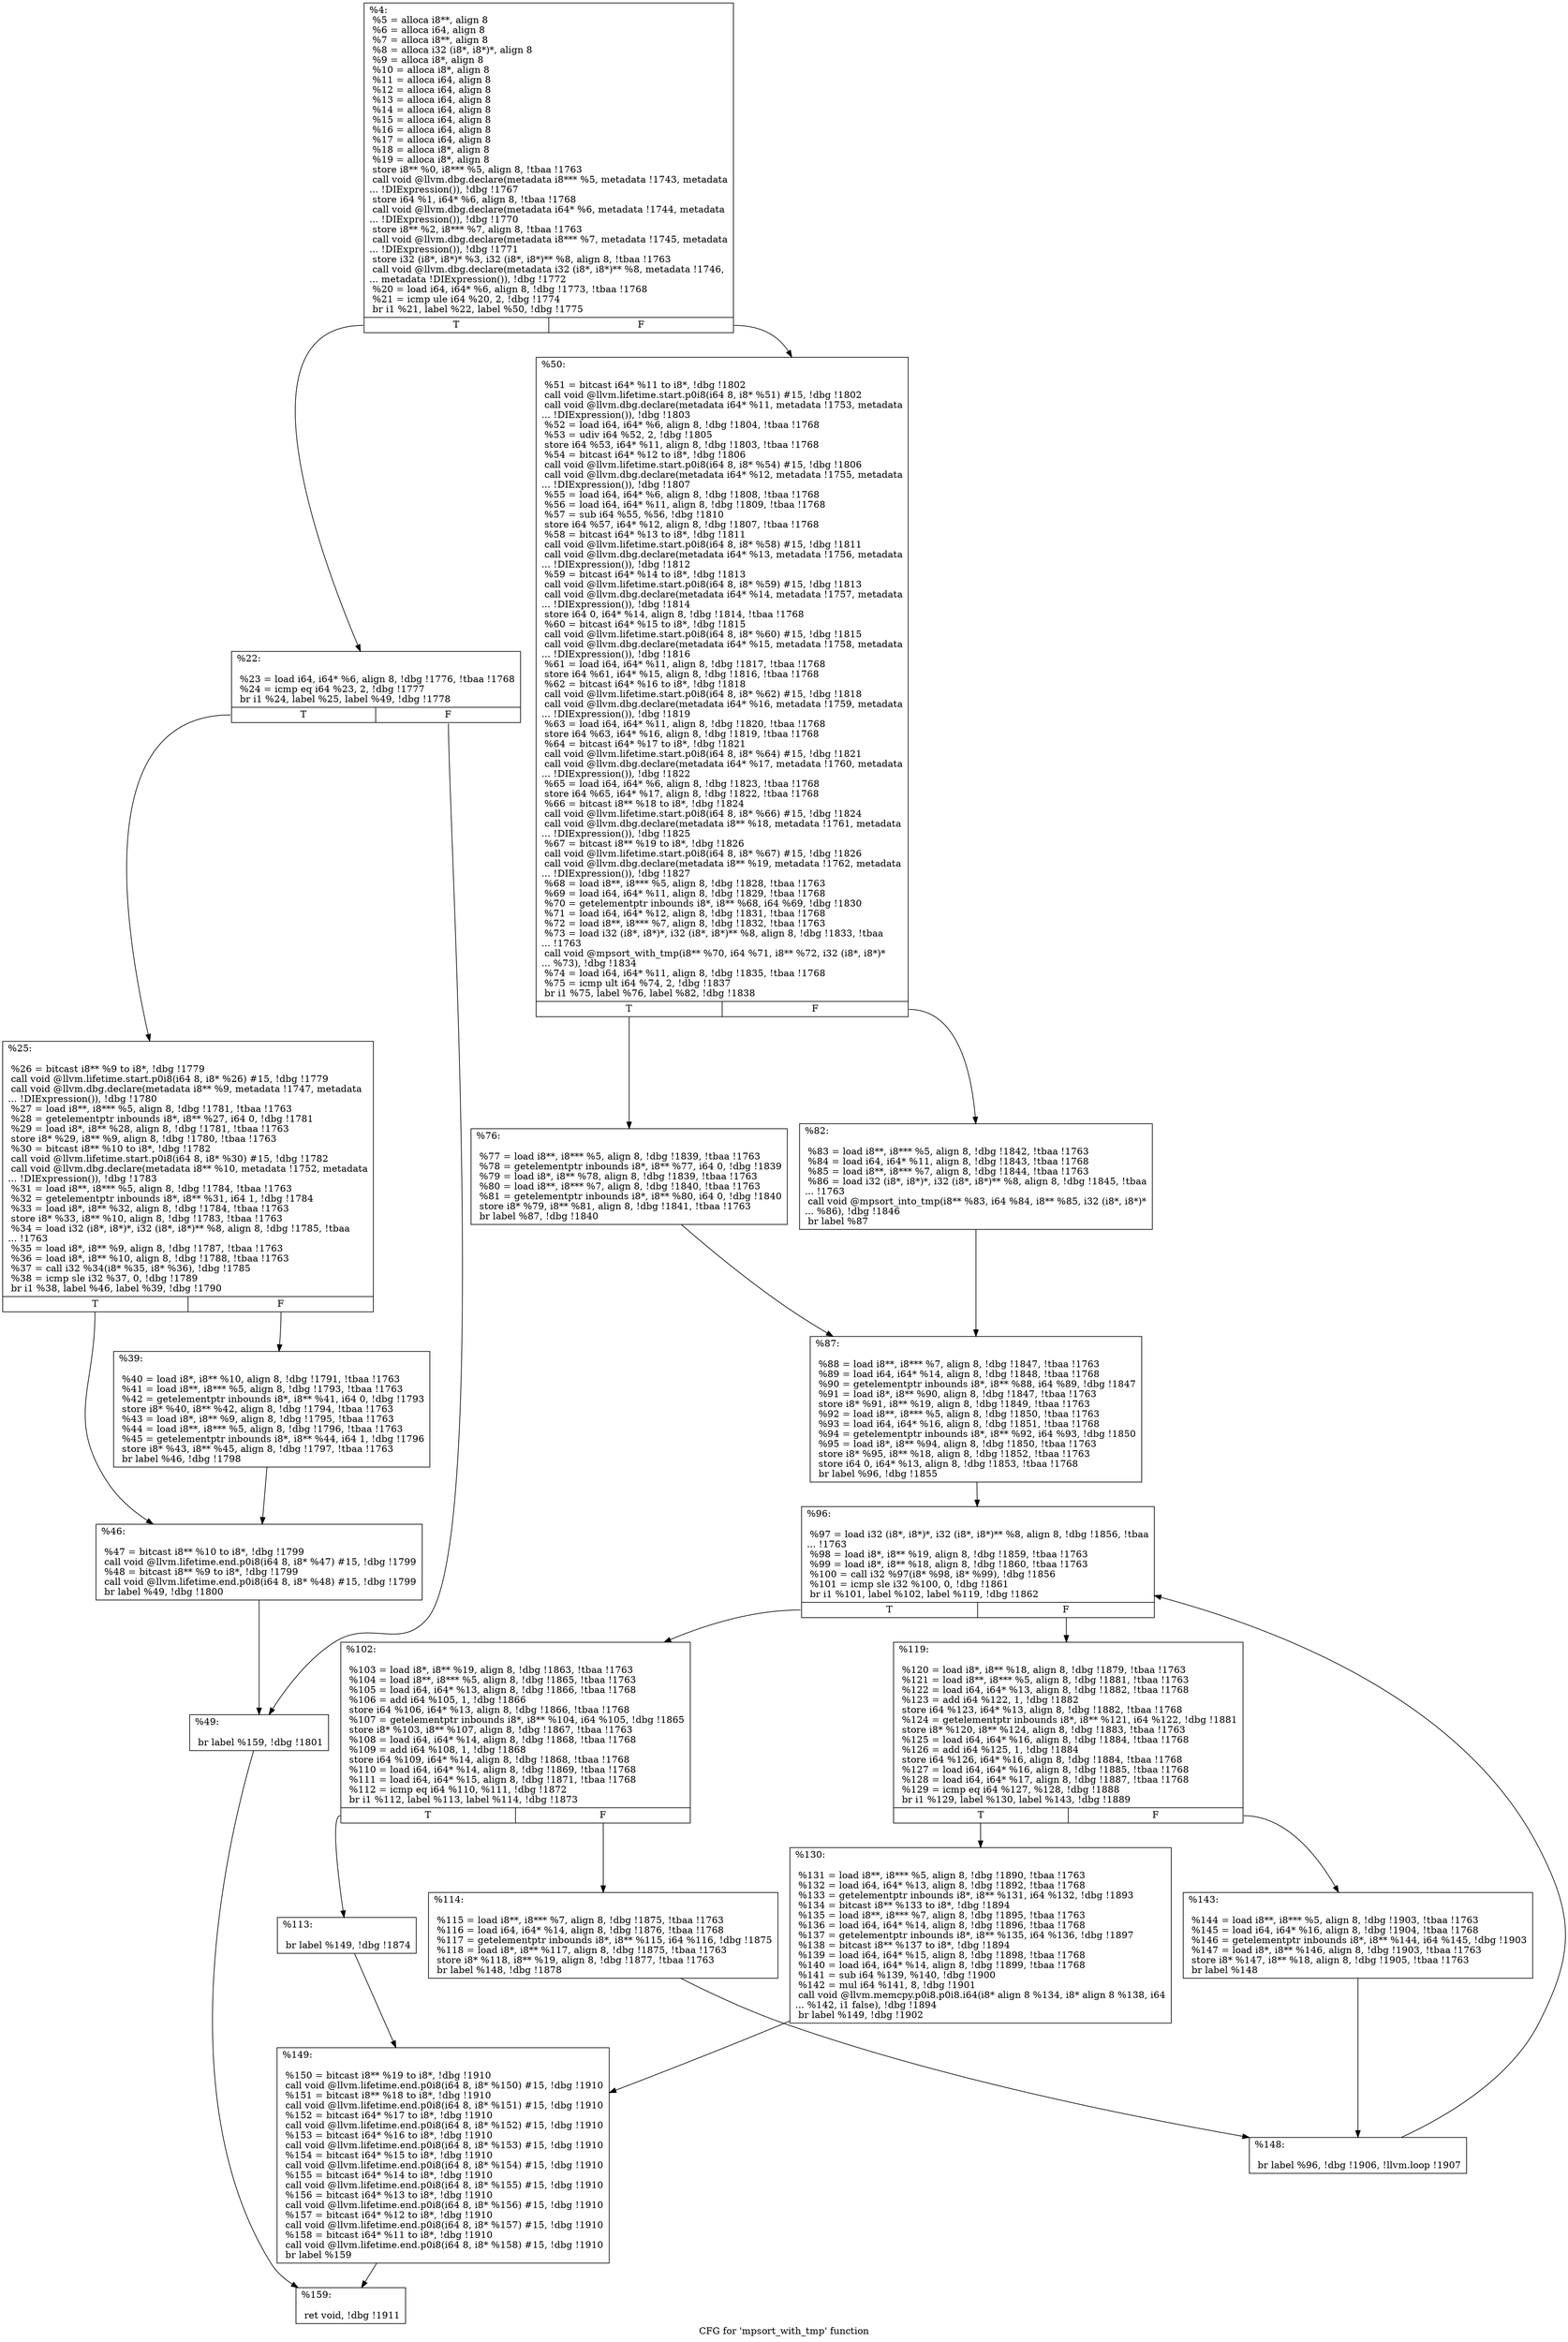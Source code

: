 digraph "CFG for 'mpsort_with_tmp' function" {
	label="CFG for 'mpsort_with_tmp' function";

	Node0x1d86a70 [shape=record,label="{%4:\l  %5 = alloca i8**, align 8\l  %6 = alloca i64, align 8\l  %7 = alloca i8**, align 8\l  %8 = alloca i32 (i8*, i8*)*, align 8\l  %9 = alloca i8*, align 8\l  %10 = alloca i8*, align 8\l  %11 = alloca i64, align 8\l  %12 = alloca i64, align 8\l  %13 = alloca i64, align 8\l  %14 = alloca i64, align 8\l  %15 = alloca i64, align 8\l  %16 = alloca i64, align 8\l  %17 = alloca i64, align 8\l  %18 = alloca i8*, align 8\l  %19 = alloca i8*, align 8\l  store i8** %0, i8*** %5, align 8, !tbaa !1763\l  call void @llvm.dbg.declare(metadata i8*** %5, metadata !1743, metadata\l... !DIExpression()), !dbg !1767\l  store i64 %1, i64* %6, align 8, !tbaa !1768\l  call void @llvm.dbg.declare(metadata i64* %6, metadata !1744, metadata\l... !DIExpression()), !dbg !1770\l  store i8** %2, i8*** %7, align 8, !tbaa !1763\l  call void @llvm.dbg.declare(metadata i8*** %7, metadata !1745, metadata\l... !DIExpression()), !dbg !1771\l  store i32 (i8*, i8*)* %3, i32 (i8*, i8*)** %8, align 8, !tbaa !1763\l  call void @llvm.dbg.declare(metadata i32 (i8*, i8*)** %8, metadata !1746,\l... metadata !DIExpression()), !dbg !1772\l  %20 = load i64, i64* %6, align 8, !dbg !1773, !tbaa !1768\l  %21 = icmp ule i64 %20, 2, !dbg !1774\l  br i1 %21, label %22, label %50, !dbg !1775\l|{<s0>T|<s1>F}}"];
	Node0x1d86a70:s0 -> Node0x1d90b50;
	Node0x1d86a70:s1 -> Node0x1d90ce0;
	Node0x1d90b50 [shape=record,label="{%22:\l\l  %23 = load i64, i64* %6, align 8, !dbg !1776, !tbaa !1768\l  %24 = icmp eq i64 %23, 2, !dbg !1777\l  br i1 %24, label %25, label %49, !dbg !1778\l|{<s0>T|<s1>F}}"];
	Node0x1d90b50:s0 -> Node0x1d90ba0;
	Node0x1d90b50:s1 -> Node0x1d90c90;
	Node0x1d90ba0 [shape=record,label="{%25:\l\l  %26 = bitcast i8** %9 to i8*, !dbg !1779\l  call void @llvm.lifetime.start.p0i8(i64 8, i8* %26) #15, !dbg !1779\l  call void @llvm.dbg.declare(metadata i8** %9, metadata !1747, metadata\l... !DIExpression()), !dbg !1780\l  %27 = load i8**, i8*** %5, align 8, !dbg !1781, !tbaa !1763\l  %28 = getelementptr inbounds i8*, i8** %27, i64 0, !dbg !1781\l  %29 = load i8*, i8** %28, align 8, !dbg !1781, !tbaa !1763\l  store i8* %29, i8** %9, align 8, !dbg !1780, !tbaa !1763\l  %30 = bitcast i8** %10 to i8*, !dbg !1782\l  call void @llvm.lifetime.start.p0i8(i64 8, i8* %30) #15, !dbg !1782\l  call void @llvm.dbg.declare(metadata i8** %10, metadata !1752, metadata\l... !DIExpression()), !dbg !1783\l  %31 = load i8**, i8*** %5, align 8, !dbg !1784, !tbaa !1763\l  %32 = getelementptr inbounds i8*, i8** %31, i64 1, !dbg !1784\l  %33 = load i8*, i8** %32, align 8, !dbg !1784, !tbaa !1763\l  store i8* %33, i8** %10, align 8, !dbg !1783, !tbaa !1763\l  %34 = load i32 (i8*, i8*)*, i32 (i8*, i8*)** %8, align 8, !dbg !1785, !tbaa\l... !1763\l  %35 = load i8*, i8** %9, align 8, !dbg !1787, !tbaa !1763\l  %36 = load i8*, i8** %10, align 8, !dbg !1788, !tbaa !1763\l  %37 = call i32 %34(i8* %35, i8* %36), !dbg !1785\l  %38 = icmp sle i32 %37, 0, !dbg !1789\l  br i1 %38, label %46, label %39, !dbg !1790\l|{<s0>T|<s1>F}}"];
	Node0x1d90ba0:s0 -> Node0x1d90c40;
	Node0x1d90ba0:s1 -> Node0x1d90bf0;
	Node0x1d90bf0 [shape=record,label="{%39:\l\l  %40 = load i8*, i8** %10, align 8, !dbg !1791, !tbaa !1763\l  %41 = load i8**, i8*** %5, align 8, !dbg !1793, !tbaa !1763\l  %42 = getelementptr inbounds i8*, i8** %41, i64 0, !dbg !1793\l  store i8* %40, i8** %42, align 8, !dbg !1794, !tbaa !1763\l  %43 = load i8*, i8** %9, align 8, !dbg !1795, !tbaa !1763\l  %44 = load i8**, i8*** %5, align 8, !dbg !1796, !tbaa !1763\l  %45 = getelementptr inbounds i8*, i8** %44, i64 1, !dbg !1796\l  store i8* %43, i8** %45, align 8, !dbg !1797, !tbaa !1763\l  br label %46, !dbg !1798\l}"];
	Node0x1d90bf0 -> Node0x1d90c40;
	Node0x1d90c40 [shape=record,label="{%46:\l\l  %47 = bitcast i8** %10 to i8*, !dbg !1799\l  call void @llvm.lifetime.end.p0i8(i64 8, i8* %47) #15, !dbg !1799\l  %48 = bitcast i8** %9 to i8*, !dbg !1799\l  call void @llvm.lifetime.end.p0i8(i64 8, i8* %48) #15, !dbg !1799\l  br label %49, !dbg !1800\l}"];
	Node0x1d90c40 -> Node0x1d90c90;
	Node0x1d90c90 [shape=record,label="{%49:\l\l  br label %159, !dbg !1801\l}"];
	Node0x1d90c90 -> Node0x1d910f0;
	Node0x1d90ce0 [shape=record,label="{%50:\l\l  %51 = bitcast i64* %11 to i8*, !dbg !1802\l  call void @llvm.lifetime.start.p0i8(i64 8, i8* %51) #15, !dbg !1802\l  call void @llvm.dbg.declare(metadata i64* %11, metadata !1753, metadata\l... !DIExpression()), !dbg !1803\l  %52 = load i64, i64* %6, align 8, !dbg !1804, !tbaa !1768\l  %53 = udiv i64 %52, 2, !dbg !1805\l  store i64 %53, i64* %11, align 8, !dbg !1803, !tbaa !1768\l  %54 = bitcast i64* %12 to i8*, !dbg !1806\l  call void @llvm.lifetime.start.p0i8(i64 8, i8* %54) #15, !dbg !1806\l  call void @llvm.dbg.declare(metadata i64* %12, metadata !1755, metadata\l... !DIExpression()), !dbg !1807\l  %55 = load i64, i64* %6, align 8, !dbg !1808, !tbaa !1768\l  %56 = load i64, i64* %11, align 8, !dbg !1809, !tbaa !1768\l  %57 = sub i64 %55, %56, !dbg !1810\l  store i64 %57, i64* %12, align 8, !dbg !1807, !tbaa !1768\l  %58 = bitcast i64* %13 to i8*, !dbg !1811\l  call void @llvm.lifetime.start.p0i8(i64 8, i8* %58) #15, !dbg !1811\l  call void @llvm.dbg.declare(metadata i64* %13, metadata !1756, metadata\l... !DIExpression()), !dbg !1812\l  %59 = bitcast i64* %14 to i8*, !dbg !1813\l  call void @llvm.lifetime.start.p0i8(i64 8, i8* %59) #15, !dbg !1813\l  call void @llvm.dbg.declare(metadata i64* %14, metadata !1757, metadata\l... !DIExpression()), !dbg !1814\l  store i64 0, i64* %14, align 8, !dbg !1814, !tbaa !1768\l  %60 = bitcast i64* %15 to i8*, !dbg !1815\l  call void @llvm.lifetime.start.p0i8(i64 8, i8* %60) #15, !dbg !1815\l  call void @llvm.dbg.declare(metadata i64* %15, metadata !1758, metadata\l... !DIExpression()), !dbg !1816\l  %61 = load i64, i64* %11, align 8, !dbg !1817, !tbaa !1768\l  store i64 %61, i64* %15, align 8, !dbg !1816, !tbaa !1768\l  %62 = bitcast i64* %16 to i8*, !dbg !1818\l  call void @llvm.lifetime.start.p0i8(i64 8, i8* %62) #15, !dbg !1818\l  call void @llvm.dbg.declare(metadata i64* %16, metadata !1759, metadata\l... !DIExpression()), !dbg !1819\l  %63 = load i64, i64* %11, align 8, !dbg !1820, !tbaa !1768\l  store i64 %63, i64* %16, align 8, !dbg !1819, !tbaa !1768\l  %64 = bitcast i64* %17 to i8*, !dbg !1821\l  call void @llvm.lifetime.start.p0i8(i64 8, i8* %64) #15, !dbg !1821\l  call void @llvm.dbg.declare(metadata i64* %17, metadata !1760, metadata\l... !DIExpression()), !dbg !1822\l  %65 = load i64, i64* %6, align 8, !dbg !1823, !tbaa !1768\l  store i64 %65, i64* %17, align 8, !dbg !1822, !tbaa !1768\l  %66 = bitcast i8** %18 to i8*, !dbg !1824\l  call void @llvm.lifetime.start.p0i8(i64 8, i8* %66) #15, !dbg !1824\l  call void @llvm.dbg.declare(metadata i8** %18, metadata !1761, metadata\l... !DIExpression()), !dbg !1825\l  %67 = bitcast i8** %19 to i8*, !dbg !1826\l  call void @llvm.lifetime.start.p0i8(i64 8, i8* %67) #15, !dbg !1826\l  call void @llvm.dbg.declare(metadata i8** %19, metadata !1762, metadata\l... !DIExpression()), !dbg !1827\l  %68 = load i8**, i8*** %5, align 8, !dbg !1828, !tbaa !1763\l  %69 = load i64, i64* %11, align 8, !dbg !1829, !tbaa !1768\l  %70 = getelementptr inbounds i8*, i8** %68, i64 %69, !dbg !1830\l  %71 = load i64, i64* %12, align 8, !dbg !1831, !tbaa !1768\l  %72 = load i8**, i8*** %7, align 8, !dbg !1832, !tbaa !1763\l  %73 = load i32 (i8*, i8*)*, i32 (i8*, i8*)** %8, align 8, !dbg !1833, !tbaa\l... !1763\l  call void @mpsort_with_tmp(i8** %70, i64 %71, i8** %72, i32 (i8*, i8*)*\l... %73), !dbg !1834\l  %74 = load i64, i64* %11, align 8, !dbg !1835, !tbaa !1768\l  %75 = icmp ult i64 %74, 2, !dbg !1837\l  br i1 %75, label %76, label %82, !dbg !1838\l|{<s0>T|<s1>F}}"];
	Node0x1d90ce0:s0 -> Node0x1d90d30;
	Node0x1d90ce0:s1 -> Node0x1d90d80;
	Node0x1d90d30 [shape=record,label="{%76:\l\l  %77 = load i8**, i8*** %5, align 8, !dbg !1839, !tbaa !1763\l  %78 = getelementptr inbounds i8*, i8** %77, i64 0, !dbg !1839\l  %79 = load i8*, i8** %78, align 8, !dbg !1839, !tbaa !1763\l  %80 = load i8**, i8*** %7, align 8, !dbg !1840, !tbaa !1763\l  %81 = getelementptr inbounds i8*, i8** %80, i64 0, !dbg !1840\l  store i8* %79, i8** %81, align 8, !dbg !1841, !tbaa !1763\l  br label %87, !dbg !1840\l}"];
	Node0x1d90d30 -> Node0x1d90dd0;
	Node0x1d90d80 [shape=record,label="{%82:\l\l  %83 = load i8**, i8*** %5, align 8, !dbg !1842, !tbaa !1763\l  %84 = load i64, i64* %11, align 8, !dbg !1843, !tbaa !1768\l  %85 = load i8**, i8*** %7, align 8, !dbg !1844, !tbaa !1763\l  %86 = load i32 (i8*, i8*)*, i32 (i8*, i8*)** %8, align 8, !dbg !1845, !tbaa\l... !1763\l  call void @mpsort_into_tmp(i8** %83, i64 %84, i8** %85, i32 (i8*, i8*)*\l... %86), !dbg !1846\l  br label %87\l}"];
	Node0x1d90d80 -> Node0x1d90dd0;
	Node0x1d90dd0 [shape=record,label="{%87:\l\l  %88 = load i8**, i8*** %7, align 8, !dbg !1847, !tbaa !1763\l  %89 = load i64, i64* %14, align 8, !dbg !1848, !tbaa !1768\l  %90 = getelementptr inbounds i8*, i8** %88, i64 %89, !dbg !1847\l  %91 = load i8*, i8** %90, align 8, !dbg !1847, !tbaa !1763\l  store i8* %91, i8** %19, align 8, !dbg !1849, !tbaa !1763\l  %92 = load i8**, i8*** %5, align 8, !dbg !1850, !tbaa !1763\l  %93 = load i64, i64* %16, align 8, !dbg !1851, !tbaa !1768\l  %94 = getelementptr inbounds i8*, i8** %92, i64 %93, !dbg !1850\l  %95 = load i8*, i8** %94, align 8, !dbg !1850, !tbaa !1763\l  store i8* %95, i8** %18, align 8, !dbg !1852, !tbaa !1763\l  store i64 0, i64* %13, align 8, !dbg !1853, !tbaa !1768\l  br label %96, !dbg !1855\l}"];
	Node0x1d90dd0 -> Node0x1d90e20;
	Node0x1d90e20 [shape=record,label="{%96:\l\l  %97 = load i32 (i8*, i8*)*, i32 (i8*, i8*)** %8, align 8, !dbg !1856, !tbaa\l... !1763\l  %98 = load i8*, i8** %19, align 8, !dbg !1859, !tbaa !1763\l  %99 = load i8*, i8** %18, align 8, !dbg !1860, !tbaa !1763\l  %100 = call i32 %97(i8* %98, i8* %99), !dbg !1856\l  %101 = icmp sle i32 %100, 0, !dbg !1861\l  br i1 %101, label %102, label %119, !dbg !1862\l|{<s0>T|<s1>F}}"];
	Node0x1d90e20:s0 -> Node0x1d90e70;
	Node0x1d90e20:s1 -> Node0x1d90f60;
	Node0x1d90e70 [shape=record,label="{%102:\l\l  %103 = load i8*, i8** %19, align 8, !dbg !1863, !tbaa !1763\l  %104 = load i8**, i8*** %5, align 8, !dbg !1865, !tbaa !1763\l  %105 = load i64, i64* %13, align 8, !dbg !1866, !tbaa !1768\l  %106 = add i64 %105, 1, !dbg !1866\l  store i64 %106, i64* %13, align 8, !dbg !1866, !tbaa !1768\l  %107 = getelementptr inbounds i8*, i8** %104, i64 %105, !dbg !1865\l  store i8* %103, i8** %107, align 8, !dbg !1867, !tbaa !1763\l  %108 = load i64, i64* %14, align 8, !dbg !1868, !tbaa !1768\l  %109 = add i64 %108, 1, !dbg !1868\l  store i64 %109, i64* %14, align 8, !dbg !1868, !tbaa !1768\l  %110 = load i64, i64* %14, align 8, !dbg !1869, !tbaa !1768\l  %111 = load i64, i64* %15, align 8, !dbg !1871, !tbaa !1768\l  %112 = icmp eq i64 %110, %111, !dbg !1872\l  br i1 %112, label %113, label %114, !dbg !1873\l|{<s0>T|<s1>F}}"];
	Node0x1d90e70:s0 -> Node0x1d90ec0;
	Node0x1d90e70:s1 -> Node0x1d90f10;
	Node0x1d90ec0 [shape=record,label="{%113:\l\l  br label %149, !dbg !1874\l}"];
	Node0x1d90ec0 -> Node0x1d910a0;
	Node0x1d90f10 [shape=record,label="{%114:\l\l  %115 = load i8**, i8*** %7, align 8, !dbg !1875, !tbaa !1763\l  %116 = load i64, i64* %14, align 8, !dbg !1876, !tbaa !1768\l  %117 = getelementptr inbounds i8*, i8** %115, i64 %116, !dbg !1875\l  %118 = load i8*, i8** %117, align 8, !dbg !1875, !tbaa !1763\l  store i8* %118, i8** %19, align 8, !dbg !1877, !tbaa !1763\l  br label %148, !dbg !1878\l}"];
	Node0x1d90f10 -> Node0x1d91050;
	Node0x1d90f60 [shape=record,label="{%119:\l\l  %120 = load i8*, i8** %18, align 8, !dbg !1879, !tbaa !1763\l  %121 = load i8**, i8*** %5, align 8, !dbg !1881, !tbaa !1763\l  %122 = load i64, i64* %13, align 8, !dbg !1882, !tbaa !1768\l  %123 = add i64 %122, 1, !dbg !1882\l  store i64 %123, i64* %13, align 8, !dbg !1882, !tbaa !1768\l  %124 = getelementptr inbounds i8*, i8** %121, i64 %122, !dbg !1881\l  store i8* %120, i8** %124, align 8, !dbg !1883, !tbaa !1763\l  %125 = load i64, i64* %16, align 8, !dbg !1884, !tbaa !1768\l  %126 = add i64 %125, 1, !dbg !1884\l  store i64 %126, i64* %16, align 8, !dbg !1884, !tbaa !1768\l  %127 = load i64, i64* %16, align 8, !dbg !1885, !tbaa !1768\l  %128 = load i64, i64* %17, align 8, !dbg !1887, !tbaa !1768\l  %129 = icmp eq i64 %127, %128, !dbg !1888\l  br i1 %129, label %130, label %143, !dbg !1889\l|{<s0>T|<s1>F}}"];
	Node0x1d90f60:s0 -> Node0x1d90fb0;
	Node0x1d90f60:s1 -> Node0x1d91000;
	Node0x1d90fb0 [shape=record,label="{%130:\l\l  %131 = load i8**, i8*** %5, align 8, !dbg !1890, !tbaa !1763\l  %132 = load i64, i64* %13, align 8, !dbg !1892, !tbaa !1768\l  %133 = getelementptr inbounds i8*, i8** %131, i64 %132, !dbg !1893\l  %134 = bitcast i8** %133 to i8*, !dbg !1894\l  %135 = load i8**, i8*** %7, align 8, !dbg !1895, !tbaa !1763\l  %136 = load i64, i64* %14, align 8, !dbg !1896, !tbaa !1768\l  %137 = getelementptr inbounds i8*, i8** %135, i64 %136, !dbg !1897\l  %138 = bitcast i8** %137 to i8*, !dbg !1894\l  %139 = load i64, i64* %15, align 8, !dbg !1898, !tbaa !1768\l  %140 = load i64, i64* %14, align 8, !dbg !1899, !tbaa !1768\l  %141 = sub i64 %139, %140, !dbg !1900\l  %142 = mul i64 %141, 8, !dbg !1901\l  call void @llvm.memcpy.p0i8.p0i8.i64(i8* align 8 %134, i8* align 8 %138, i64\l... %142, i1 false), !dbg !1894\l  br label %149, !dbg !1902\l}"];
	Node0x1d90fb0 -> Node0x1d910a0;
	Node0x1d91000 [shape=record,label="{%143:\l\l  %144 = load i8**, i8*** %5, align 8, !dbg !1903, !tbaa !1763\l  %145 = load i64, i64* %16, align 8, !dbg !1904, !tbaa !1768\l  %146 = getelementptr inbounds i8*, i8** %144, i64 %145, !dbg !1903\l  %147 = load i8*, i8** %146, align 8, !dbg !1903, !tbaa !1763\l  store i8* %147, i8** %18, align 8, !dbg !1905, !tbaa !1763\l  br label %148\l}"];
	Node0x1d91000 -> Node0x1d91050;
	Node0x1d91050 [shape=record,label="{%148:\l\l  br label %96, !dbg !1906, !llvm.loop !1907\l}"];
	Node0x1d91050 -> Node0x1d90e20;
	Node0x1d910a0 [shape=record,label="{%149:\l\l  %150 = bitcast i8** %19 to i8*, !dbg !1910\l  call void @llvm.lifetime.end.p0i8(i64 8, i8* %150) #15, !dbg !1910\l  %151 = bitcast i8** %18 to i8*, !dbg !1910\l  call void @llvm.lifetime.end.p0i8(i64 8, i8* %151) #15, !dbg !1910\l  %152 = bitcast i64* %17 to i8*, !dbg !1910\l  call void @llvm.lifetime.end.p0i8(i64 8, i8* %152) #15, !dbg !1910\l  %153 = bitcast i64* %16 to i8*, !dbg !1910\l  call void @llvm.lifetime.end.p0i8(i64 8, i8* %153) #15, !dbg !1910\l  %154 = bitcast i64* %15 to i8*, !dbg !1910\l  call void @llvm.lifetime.end.p0i8(i64 8, i8* %154) #15, !dbg !1910\l  %155 = bitcast i64* %14 to i8*, !dbg !1910\l  call void @llvm.lifetime.end.p0i8(i64 8, i8* %155) #15, !dbg !1910\l  %156 = bitcast i64* %13 to i8*, !dbg !1910\l  call void @llvm.lifetime.end.p0i8(i64 8, i8* %156) #15, !dbg !1910\l  %157 = bitcast i64* %12 to i8*, !dbg !1910\l  call void @llvm.lifetime.end.p0i8(i64 8, i8* %157) #15, !dbg !1910\l  %158 = bitcast i64* %11 to i8*, !dbg !1910\l  call void @llvm.lifetime.end.p0i8(i64 8, i8* %158) #15, !dbg !1910\l  br label %159\l}"];
	Node0x1d910a0 -> Node0x1d910f0;
	Node0x1d910f0 [shape=record,label="{%159:\l\l  ret void, !dbg !1911\l}"];
}
